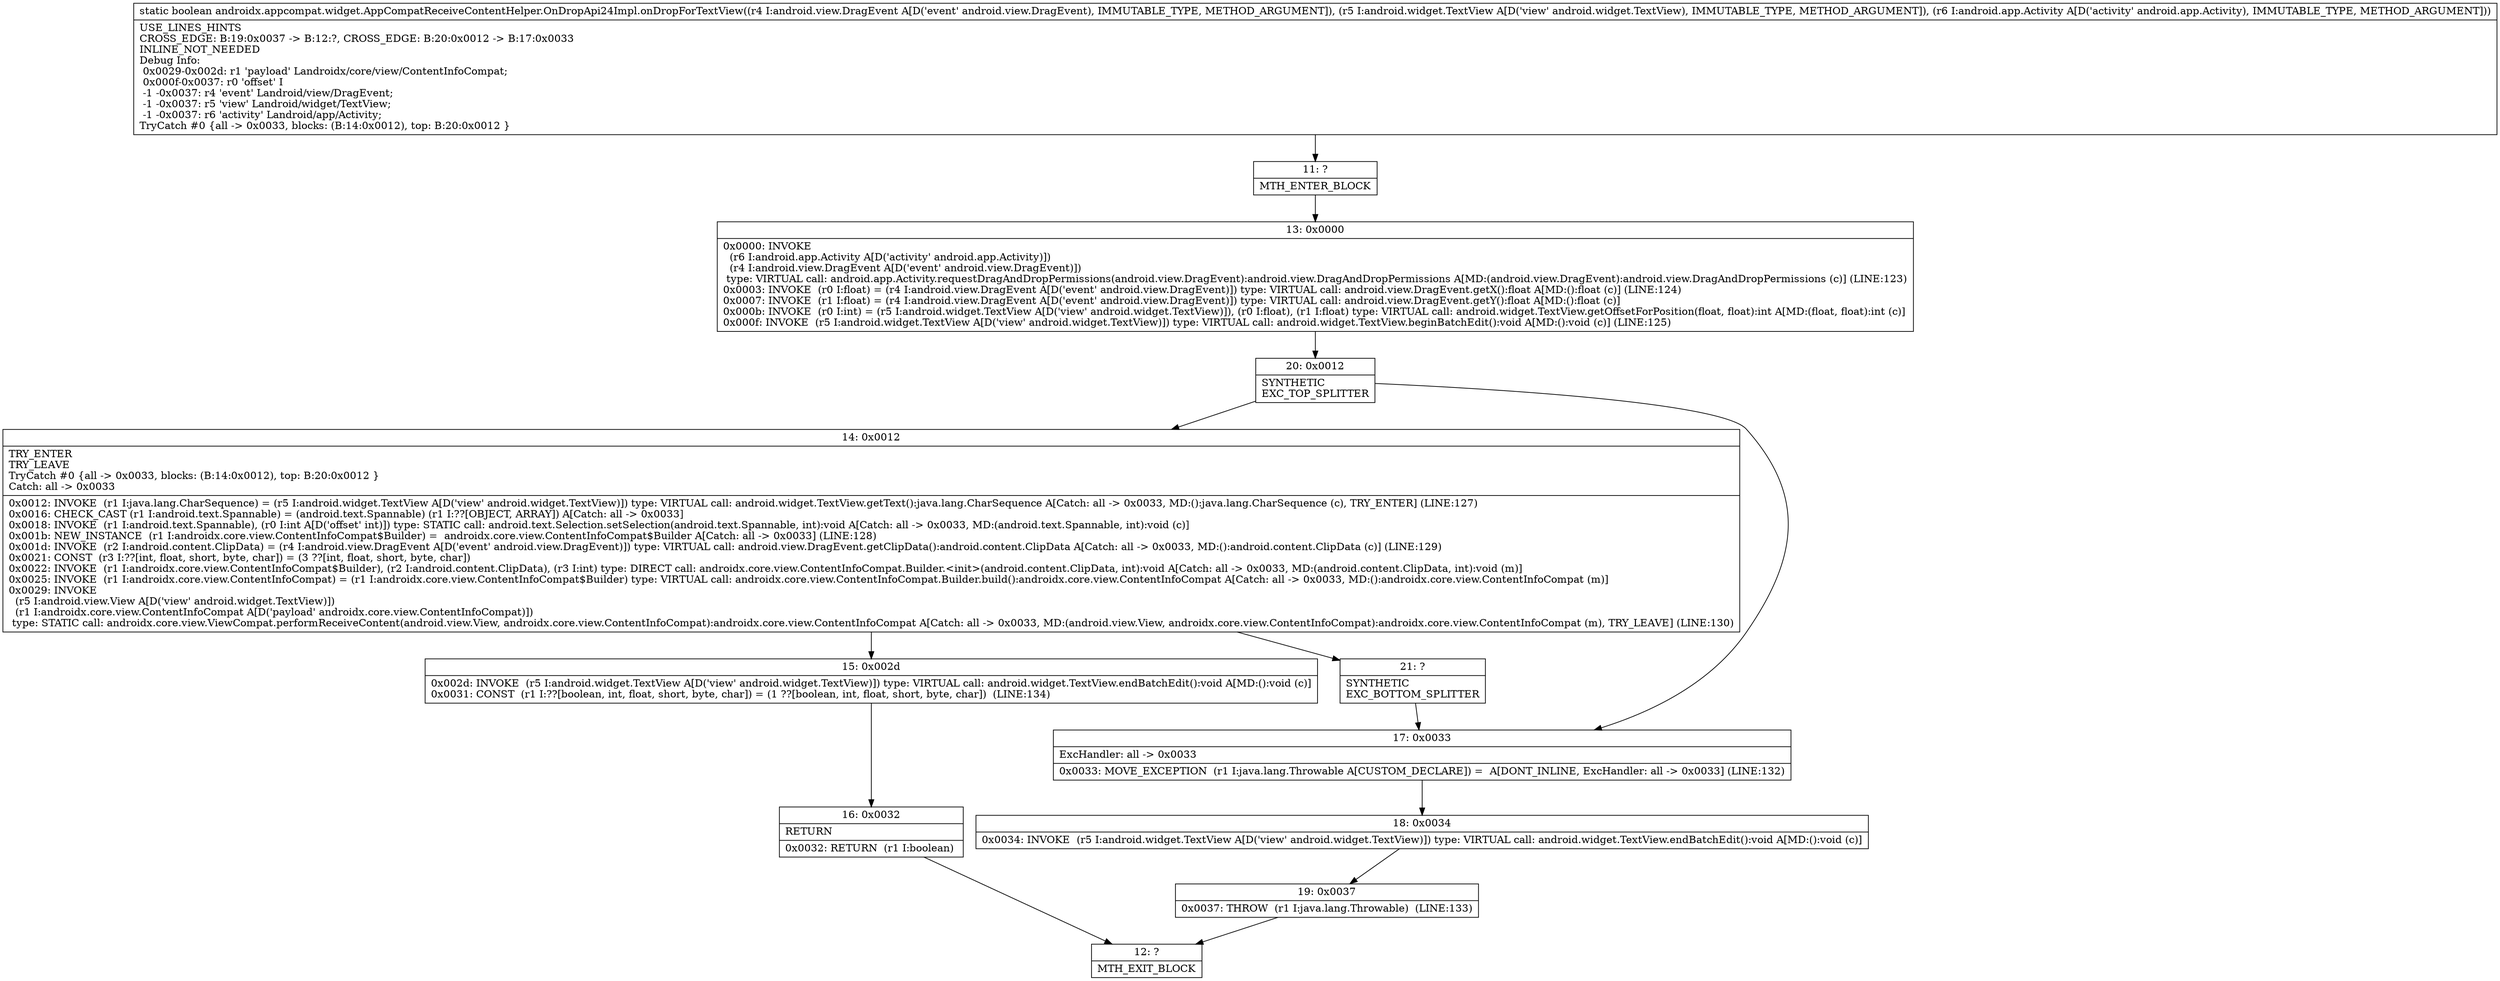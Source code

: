 digraph "CFG forandroidx.appcompat.widget.AppCompatReceiveContentHelper.OnDropApi24Impl.onDropForTextView(Landroid\/view\/DragEvent;Landroid\/widget\/TextView;Landroid\/app\/Activity;)Z" {
Node_11 [shape=record,label="{11\:\ ?|MTH_ENTER_BLOCK\l}"];
Node_13 [shape=record,label="{13\:\ 0x0000|0x0000: INVOKE  \l  (r6 I:android.app.Activity A[D('activity' android.app.Activity)])\l  (r4 I:android.view.DragEvent A[D('event' android.view.DragEvent)])\l type: VIRTUAL call: android.app.Activity.requestDragAndDropPermissions(android.view.DragEvent):android.view.DragAndDropPermissions A[MD:(android.view.DragEvent):android.view.DragAndDropPermissions (c)] (LINE:123)\l0x0003: INVOKE  (r0 I:float) = (r4 I:android.view.DragEvent A[D('event' android.view.DragEvent)]) type: VIRTUAL call: android.view.DragEvent.getX():float A[MD:():float (c)] (LINE:124)\l0x0007: INVOKE  (r1 I:float) = (r4 I:android.view.DragEvent A[D('event' android.view.DragEvent)]) type: VIRTUAL call: android.view.DragEvent.getY():float A[MD:():float (c)]\l0x000b: INVOKE  (r0 I:int) = (r5 I:android.widget.TextView A[D('view' android.widget.TextView)]), (r0 I:float), (r1 I:float) type: VIRTUAL call: android.widget.TextView.getOffsetForPosition(float, float):int A[MD:(float, float):int (c)]\l0x000f: INVOKE  (r5 I:android.widget.TextView A[D('view' android.widget.TextView)]) type: VIRTUAL call: android.widget.TextView.beginBatchEdit():void A[MD:():void (c)] (LINE:125)\l}"];
Node_20 [shape=record,label="{20\:\ 0x0012|SYNTHETIC\lEXC_TOP_SPLITTER\l}"];
Node_14 [shape=record,label="{14\:\ 0x0012|TRY_ENTER\lTRY_LEAVE\lTryCatch #0 \{all \-\> 0x0033, blocks: (B:14:0x0012), top: B:20:0x0012 \}\lCatch: all \-\> 0x0033\l|0x0012: INVOKE  (r1 I:java.lang.CharSequence) = (r5 I:android.widget.TextView A[D('view' android.widget.TextView)]) type: VIRTUAL call: android.widget.TextView.getText():java.lang.CharSequence A[Catch: all \-\> 0x0033, MD:():java.lang.CharSequence (c), TRY_ENTER] (LINE:127)\l0x0016: CHECK_CAST (r1 I:android.text.Spannable) = (android.text.Spannable) (r1 I:??[OBJECT, ARRAY]) A[Catch: all \-\> 0x0033]\l0x0018: INVOKE  (r1 I:android.text.Spannable), (r0 I:int A[D('offset' int)]) type: STATIC call: android.text.Selection.setSelection(android.text.Spannable, int):void A[Catch: all \-\> 0x0033, MD:(android.text.Spannable, int):void (c)]\l0x001b: NEW_INSTANCE  (r1 I:androidx.core.view.ContentInfoCompat$Builder) =  androidx.core.view.ContentInfoCompat$Builder A[Catch: all \-\> 0x0033] (LINE:128)\l0x001d: INVOKE  (r2 I:android.content.ClipData) = (r4 I:android.view.DragEvent A[D('event' android.view.DragEvent)]) type: VIRTUAL call: android.view.DragEvent.getClipData():android.content.ClipData A[Catch: all \-\> 0x0033, MD:():android.content.ClipData (c)] (LINE:129)\l0x0021: CONST  (r3 I:??[int, float, short, byte, char]) = (3 ??[int, float, short, byte, char]) \l0x0022: INVOKE  (r1 I:androidx.core.view.ContentInfoCompat$Builder), (r2 I:android.content.ClipData), (r3 I:int) type: DIRECT call: androidx.core.view.ContentInfoCompat.Builder.\<init\>(android.content.ClipData, int):void A[Catch: all \-\> 0x0033, MD:(android.content.ClipData, int):void (m)]\l0x0025: INVOKE  (r1 I:androidx.core.view.ContentInfoCompat) = (r1 I:androidx.core.view.ContentInfoCompat$Builder) type: VIRTUAL call: androidx.core.view.ContentInfoCompat.Builder.build():androidx.core.view.ContentInfoCompat A[Catch: all \-\> 0x0033, MD:():androidx.core.view.ContentInfoCompat (m)]\l0x0029: INVOKE  \l  (r5 I:android.view.View A[D('view' android.widget.TextView)])\l  (r1 I:androidx.core.view.ContentInfoCompat A[D('payload' androidx.core.view.ContentInfoCompat)])\l type: STATIC call: androidx.core.view.ViewCompat.performReceiveContent(android.view.View, androidx.core.view.ContentInfoCompat):androidx.core.view.ContentInfoCompat A[Catch: all \-\> 0x0033, MD:(android.view.View, androidx.core.view.ContentInfoCompat):androidx.core.view.ContentInfoCompat (m), TRY_LEAVE] (LINE:130)\l}"];
Node_15 [shape=record,label="{15\:\ 0x002d|0x002d: INVOKE  (r5 I:android.widget.TextView A[D('view' android.widget.TextView)]) type: VIRTUAL call: android.widget.TextView.endBatchEdit():void A[MD:():void (c)]\l0x0031: CONST  (r1 I:??[boolean, int, float, short, byte, char]) = (1 ??[boolean, int, float, short, byte, char])  (LINE:134)\l}"];
Node_16 [shape=record,label="{16\:\ 0x0032|RETURN\l|0x0032: RETURN  (r1 I:boolean) \l}"];
Node_12 [shape=record,label="{12\:\ ?|MTH_EXIT_BLOCK\l}"];
Node_21 [shape=record,label="{21\:\ ?|SYNTHETIC\lEXC_BOTTOM_SPLITTER\l}"];
Node_17 [shape=record,label="{17\:\ 0x0033|ExcHandler: all \-\> 0x0033\l|0x0033: MOVE_EXCEPTION  (r1 I:java.lang.Throwable A[CUSTOM_DECLARE]) =  A[DONT_INLINE, ExcHandler: all \-\> 0x0033] (LINE:132)\l}"];
Node_18 [shape=record,label="{18\:\ 0x0034|0x0034: INVOKE  (r5 I:android.widget.TextView A[D('view' android.widget.TextView)]) type: VIRTUAL call: android.widget.TextView.endBatchEdit():void A[MD:():void (c)]\l}"];
Node_19 [shape=record,label="{19\:\ 0x0037|0x0037: THROW  (r1 I:java.lang.Throwable)  (LINE:133)\l}"];
MethodNode[shape=record,label="{static boolean androidx.appcompat.widget.AppCompatReceiveContentHelper.OnDropApi24Impl.onDropForTextView((r4 I:android.view.DragEvent A[D('event' android.view.DragEvent), IMMUTABLE_TYPE, METHOD_ARGUMENT]), (r5 I:android.widget.TextView A[D('view' android.widget.TextView), IMMUTABLE_TYPE, METHOD_ARGUMENT]), (r6 I:android.app.Activity A[D('activity' android.app.Activity), IMMUTABLE_TYPE, METHOD_ARGUMENT]))  | USE_LINES_HINTS\lCROSS_EDGE: B:19:0x0037 \-\> B:12:?, CROSS_EDGE: B:20:0x0012 \-\> B:17:0x0033\lINLINE_NOT_NEEDED\lDebug Info:\l  0x0029\-0x002d: r1 'payload' Landroidx\/core\/view\/ContentInfoCompat;\l  0x000f\-0x0037: r0 'offset' I\l  \-1 \-0x0037: r4 'event' Landroid\/view\/DragEvent;\l  \-1 \-0x0037: r5 'view' Landroid\/widget\/TextView;\l  \-1 \-0x0037: r6 'activity' Landroid\/app\/Activity;\lTryCatch #0 \{all \-\> 0x0033, blocks: (B:14:0x0012), top: B:20:0x0012 \}\l}"];
MethodNode -> Node_11;Node_11 -> Node_13;
Node_13 -> Node_20;
Node_20 -> Node_14;
Node_20 -> Node_17;
Node_14 -> Node_15;
Node_14 -> Node_21;
Node_15 -> Node_16;
Node_16 -> Node_12;
Node_21 -> Node_17;
Node_17 -> Node_18;
Node_18 -> Node_19;
Node_19 -> Node_12;
}

